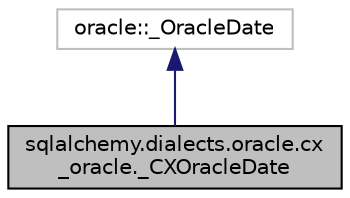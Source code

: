 digraph "sqlalchemy.dialects.oracle.cx_oracle._CXOracleDate"
{
 // LATEX_PDF_SIZE
  edge [fontname="Helvetica",fontsize="10",labelfontname="Helvetica",labelfontsize="10"];
  node [fontname="Helvetica",fontsize="10",shape=record];
  Node1 [label="sqlalchemy.dialects.oracle.cx\l_oracle._CXOracleDate",height=0.2,width=0.4,color="black", fillcolor="grey75", style="filled", fontcolor="black",tooltip=" "];
  Node2 -> Node1 [dir="back",color="midnightblue",fontsize="10",style="solid",fontname="Helvetica"];
  Node2 [label="oracle::_OracleDate",height=0.2,width=0.4,color="grey75", fillcolor="white", style="filled",tooltip=" "];
}
